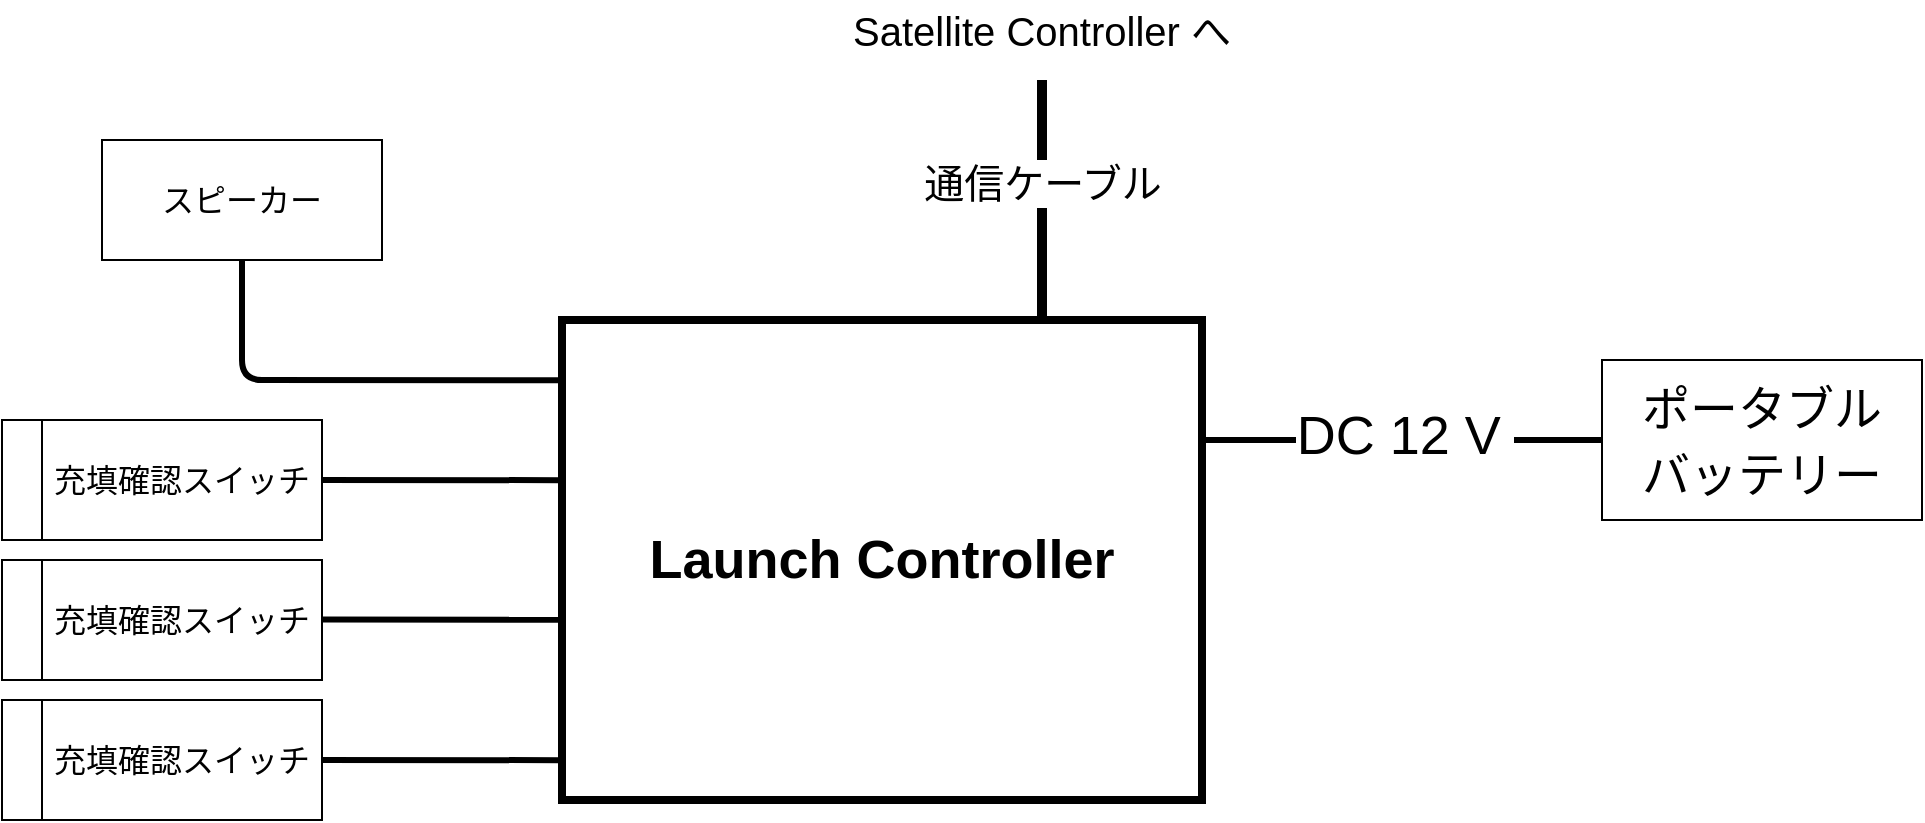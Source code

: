 <mxfile>
    <diagram id="_PYMgQTUsHwIqSvyglaF" name="ページ1">
        <mxGraphModel dx="1480" dy="951" grid="1" gridSize="10" guides="1" tooltips="1" connect="1" arrows="1" fold="1" page="1" pageScale="1" pageWidth="1169" pageHeight="827" math="0" shadow="0">
            <root>
                <mxCell id="0"/>
                <mxCell id="1" parent="0"/>
                <mxCell id="2" value="&lt;font style=&quot;font-size: 27px;&quot;&gt;&lt;b&gt;Launch Controller&lt;/b&gt;&lt;/font&gt;" style="rounded=0;whiteSpace=wrap;html=1;strokeWidth=4;" parent="1" vertex="1">
                    <mxGeometry x="440" y="320" width="320" height="240" as="geometry"/>
                </mxCell>
                <mxCell id="4" value="" style="endArrow=none;html=1;strokeWidth=3;fontSize=27;exitX=1;exitY=0.25;exitDx=0;exitDy=0;entryX=0;entryY=0.5;entryDx=0;entryDy=0;" parent="1" source="2" target="6" edge="1">
                    <mxGeometry width="50" height="50" relative="1" as="geometry">
                        <mxPoint x="850" y="380" as="sourcePoint"/>
                        <mxPoint x="960" y="370" as="targetPoint"/>
                    </mxGeometry>
                </mxCell>
                <mxCell id="5" value="DC 12 V&lt;sub&gt;&amp;nbsp;&lt;/sub&gt;" style="edgeLabel;html=1;align=center;verticalAlign=middle;resizable=0;points=[];fontSize=27;" parent="4" vertex="1" connectable="0">
                    <mxGeometry x="0.323" y="-3" relative="1" as="geometry">
                        <mxPoint x="-32" y="-3" as="offset"/>
                    </mxGeometry>
                </mxCell>
                <mxCell id="6" value="&lt;font style=&quot;font-size: 24px;&quot;&gt;ポータブル&lt;br&gt;バッテリー&lt;/font&gt;" style="rounded=0;whiteSpace=wrap;html=1;fontSize=27;" parent="1" vertex="1">
                    <mxGeometry x="960" y="340" width="160" height="80" as="geometry"/>
                </mxCell>
                <mxCell id="8" value="" style="endArrow=none;html=1;strokeWidth=3;fontSize=16;entryX=0;entryY=0.917;entryDx=0;entryDy=0;entryPerimeter=0;" parent="1" target="2" edge="1">
                    <mxGeometry width="50" height="50" relative="1" as="geometry">
                        <mxPoint x="320" y="540" as="sourcePoint"/>
                        <mxPoint x="380" y="520" as="targetPoint"/>
                    </mxGeometry>
                </mxCell>
                <mxCell id="9" value="" style="endArrow=none;html=1;strokeWidth=3;fontSize=16;entryX=0;entryY=0.917;entryDx=0;entryDy=0;entryPerimeter=0;" parent="1" edge="1">
                    <mxGeometry width="50" height="50" relative="1" as="geometry">
                        <mxPoint x="320" y="469.8" as="sourcePoint"/>
                        <mxPoint x="440" y="469.88" as="targetPoint"/>
                    </mxGeometry>
                </mxCell>
                <mxCell id="10" value="" style="endArrow=none;html=1;strokeWidth=3;fontSize=16;entryX=0;entryY=0.917;entryDx=0;entryDy=0;entryPerimeter=0;" parent="1" edge="1">
                    <mxGeometry width="50" height="50" relative="1" as="geometry">
                        <mxPoint x="320" y="400" as="sourcePoint"/>
                        <mxPoint x="440" y="400.08" as="targetPoint"/>
                    </mxGeometry>
                </mxCell>
                <mxCell id="11" value="充填確認スイッチ" style="rounded=0;whiteSpace=wrap;html=1;fontSize=16;" parent="1" vertex="1">
                    <mxGeometry x="180" y="370" width="140" height="60" as="geometry"/>
                </mxCell>
                <mxCell id="12" value="充填確認スイッチ" style="rounded=0;whiteSpace=wrap;html=1;fontSize=16;" parent="1" vertex="1">
                    <mxGeometry x="180" y="440" width="140" height="60" as="geometry"/>
                </mxCell>
                <mxCell id="13" value="充填確認スイッチ" style="rounded=0;whiteSpace=wrap;html=1;fontSize=16;" parent="1" vertex="1">
                    <mxGeometry x="180" y="510" width="140" height="60" as="geometry"/>
                </mxCell>
                <mxCell id="14" value="" style="rounded=0;whiteSpace=wrap;html=1;fontSize=16;" parent="1" vertex="1">
                    <mxGeometry x="160" y="370" width="20" height="60" as="geometry"/>
                </mxCell>
                <mxCell id="15" value="" style="rounded=0;whiteSpace=wrap;html=1;fontSize=16;" parent="1" vertex="1">
                    <mxGeometry x="160" y="440" width="20" height="60" as="geometry"/>
                </mxCell>
                <mxCell id="16" value="" style="rounded=0;whiteSpace=wrap;html=1;fontSize=16;" parent="1" vertex="1">
                    <mxGeometry x="160" y="510" width="20" height="60" as="geometry"/>
                </mxCell>
                <mxCell id="17" value="" style="endArrow=none;html=1;strokeWidth=3;fontSize=16;entryX=0;entryY=0.917;entryDx=0;entryDy=0;entryPerimeter=0;" parent="1" edge="1">
                    <mxGeometry width="50" height="50" relative="1" as="geometry">
                        <mxPoint x="280" y="280" as="sourcePoint"/>
                        <mxPoint x="440" y="350.08" as="targetPoint"/>
                        <Array as="points">
                            <mxPoint x="280" y="350"/>
                        </Array>
                    </mxGeometry>
                </mxCell>
                <mxCell id="18" value="スピーカー" style="rounded=0;whiteSpace=wrap;html=1;fontSize=16;" parent="1" vertex="1">
                    <mxGeometry x="210" y="230" width="140" height="60" as="geometry"/>
                </mxCell>
                <mxCell id="20" value="" style="endArrow=none;html=1;strokeWidth=5;fontSize=16;exitX=0.75;exitY=0;exitDx=0;exitDy=0;" parent="1" source="2" edge="1">
                    <mxGeometry width="50" height="50" relative="1" as="geometry">
                        <mxPoint x="690" y="250" as="sourcePoint"/>
                        <mxPoint x="680" y="200" as="targetPoint"/>
                    </mxGeometry>
                </mxCell>
                <mxCell id="22" value="&lt;span style=&quot;font-size: 20px;&quot;&gt;通信ケーブル&lt;/span&gt;" style="edgeLabel;html=1;align=center;verticalAlign=middle;resizable=0;points=[];fontSize=16;" parent="20" vertex="1" connectable="0">
                    <mxGeometry x="0.147" y="2" relative="1" as="geometry">
                        <mxPoint x="2" as="offset"/>
                    </mxGeometry>
                </mxCell>
                <mxCell id="21" value="&lt;font style=&quot;font-size: 20px;&quot;&gt;Satellite Controller へ&lt;/font&gt;" style="text;html=1;strokeColor=none;fillColor=none;align=center;verticalAlign=middle;whiteSpace=wrap;rounded=0;strokeWidth=4;fontSize=16;" parent="1" vertex="1">
                    <mxGeometry x="570" y="160" width="220" height="30" as="geometry"/>
                </mxCell>
            </root>
        </mxGraphModel>
    </diagram>
</mxfile>